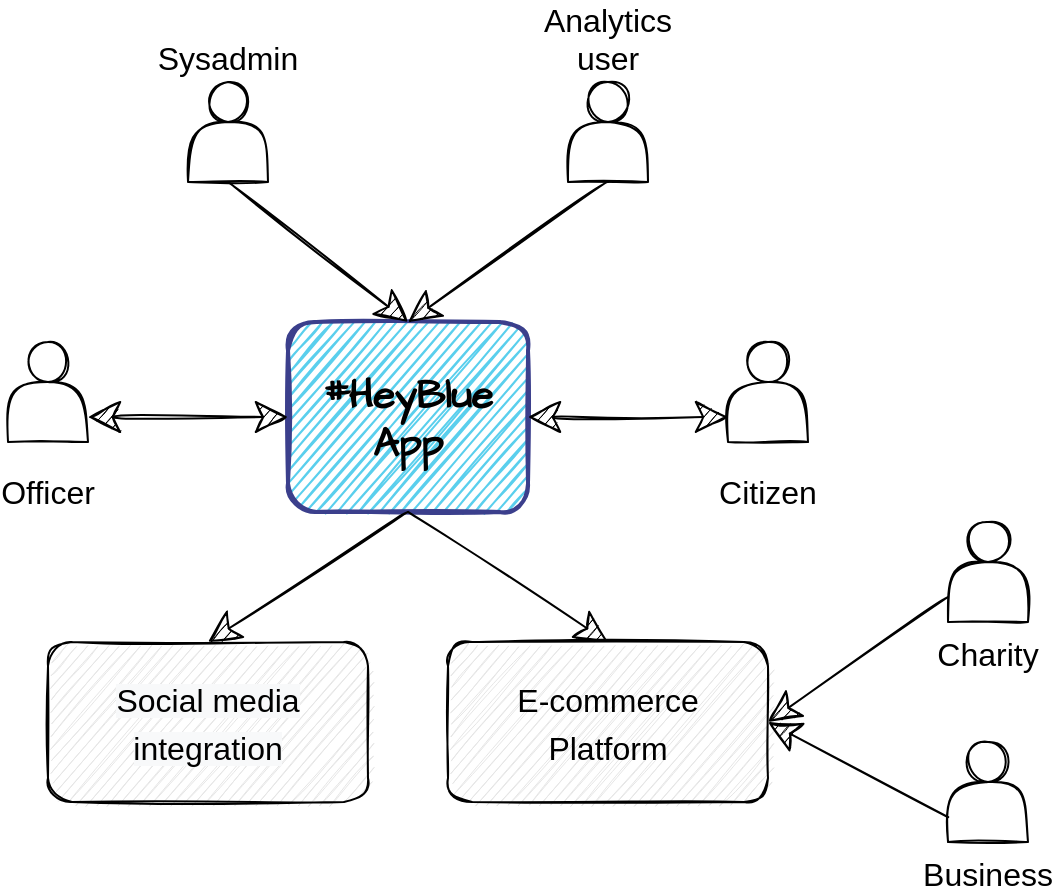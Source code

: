 <mxfile version="20.3.0" type="device" pages="2"><diagram id="dyyTJG3tjyzLi3ZUIQ_5" name="Context &amp; Vision"><mxGraphModel dx="782" dy="539" grid="1" gridSize="10" guides="1" tooltips="1" connect="1" arrows="1" fold="1" page="1" pageScale="1" pageWidth="850" pageHeight="1100" math="0" shadow="0"><root><mxCell id="0"/><mxCell id="1" parent="0"/><mxCell id="LUbkk6yc7QXTmZgR1-s0-6" value="Charity" style="shape=actor;whiteSpace=wrap;html=1;fontSize=16;sketch=1;labelPosition=center;verticalLabelPosition=bottom;align=center;verticalAlign=top;" vertex="1" parent="1"><mxGeometry x="650" y="300" width="40" height="50" as="geometry"/></mxCell><mxCell id="LUbkk6yc7QXTmZgR1-s0-11" value="Business" style="shape=actor;whiteSpace=wrap;html=1;fontSize=16;sketch=1;labelPosition=center;verticalLabelPosition=bottom;align=center;verticalAlign=top;" vertex="1" parent="1"><mxGeometry x="650" y="410" width="40" height="50" as="geometry"/></mxCell><mxCell id="LUbkk6yc7QXTmZgR1-s0-14" value="#HeyBlue&lt;br&gt;App" style="rounded=1;whiteSpace=wrap;html=1;sketch=1;hachureGap=4;fontFamily=Architects Daughter;fontSource=https%3A%2F%2Ffonts.googleapis.com%2Fcss%3Ffamily%3DArchitects%2BDaughter;fontSize=20;fillStyle=hachure;fillColor=#5ACFED;strokeWidth=2;strokeColor=#3B3F8C;fontStyle=1;verticalAlign=middle;" vertex="1" parent="1"><mxGeometry x="320" y="200" width="120" height="95" as="geometry"/></mxCell><mxCell id="LUbkk6yc7QXTmZgR1-s0-16" value="&lt;span style=&quot;color: rgb(0, 0, 0); font-family: Helvetica; font-size: 16px; font-style: normal; font-variant-ligatures: normal; font-variant-caps: normal; font-weight: 400; letter-spacing: normal; orphans: 2; text-align: center; text-indent: 0px; text-transform: none; widows: 2; word-spacing: 0px; -webkit-text-stroke-width: 0px; background-color: rgb(248, 249, 250); text-decoration-thickness: initial; text-decoration-style: initial; text-decoration-color: initial; float: none; display: inline !important;&quot;&gt;Social media integration&lt;/span&gt;" style="rounded=1;whiteSpace=wrap;html=1;sketch=1;hachureGap=4;fontFamily=Architects Daughter;fontSource=https%3A%2F%2Ffonts.googleapis.com%2Fcss%3Ffamily%3DArchitects%2BDaughter;fontSize=20;fillColor=#E6E6E6;fillStyle=hachure;" vertex="1" parent="1"><mxGeometry x="200" y="360" width="160" height="80" as="geometry"/></mxCell><mxCell id="LUbkk6yc7QXTmZgR1-s0-17" value="&lt;span style=&quot;font-family: Helvetica; font-size: 16px;&quot;&gt;E-commerce&lt;/span&gt;&lt;br style=&quot;font-family: Helvetica; font-size: 16px;&quot;&gt;&lt;span style=&quot;font-family: Helvetica; font-size: 16px;&quot;&gt;Platform&lt;/span&gt;" style="rounded=1;whiteSpace=wrap;html=1;sketch=1;hachureGap=4;fontFamily=Architects Daughter;fontSource=https%3A%2F%2Ffonts.googleapis.com%2Fcss%3Ffamily%3DArchitects%2BDaughter;fontSize=20;shadow=0;fillStyle=hachure;fillColor=#E6E6E6;" vertex="1" parent="1"><mxGeometry x="400" y="360" width="160" height="80" as="geometry"/></mxCell><mxCell id="LUbkk6yc7QXTmZgR1-s0-22" value="" style="endArrow=classic;html=1;rounded=0;sketch=1;hachureGap=4;fontFamily=Architects Daughter;fontSource=https%3A%2F%2Ffonts.googleapis.com%2Fcss%3Ffamily%3DArchitects%2BDaughter;fontSize=16;startSize=14;endSize=14;sourcePerimeterSpacing=8;targetPerimeterSpacing=8;curved=1;exitX=0.5;exitY=1;exitDx=0;exitDy=0;entryX=0.5;entryY=0;entryDx=0;entryDy=0;" edge="1" parent="1" source="LUbkk6yc7QXTmZgR1-s0-14" target="LUbkk6yc7QXTmZgR1-s0-16"><mxGeometry width="50" height="50" relative="1" as="geometry"><mxPoint x="120" y="260" as="sourcePoint"/><mxPoint x="170" y="210" as="targetPoint"/></mxGeometry></mxCell><mxCell id="LUbkk6yc7QXTmZgR1-s0-23" value="" style="endArrow=classic;html=1;rounded=0;sketch=1;hachureGap=4;fontFamily=Architects Daughter;fontSource=https%3A%2F%2Ffonts.googleapis.com%2Fcss%3Ffamily%3DArchitects%2BDaughter;fontSize=16;startSize=14;endSize=14;sourcePerimeterSpacing=8;targetPerimeterSpacing=8;curved=1;exitX=0.5;exitY=1;exitDx=0;exitDy=0;entryX=0.5;entryY=0;entryDx=0;entryDy=0;" edge="1" parent="1" source="LUbkk6yc7QXTmZgR1-s0-14" target="LUbkk6yc7QXTmZgR1-s0-17"><mxGeometry width="50" height="50" relative="1" as="geometry"><mxPoint x="570" y="150" as="sourcePoint"/><mxPoint x="620" y="100" as="targetPoint"/></mxGeometry></mxCell><mxCell id="LUbkk6yc7QXTmZgR1-s0-24" value="Officer" style="shape=actor;whiteSpace=wrap;html=1;fontSize=16;sketch=1;labelPosition=center;verticalLabelPosition=bottom;align=center;verticalAlign=middle;" vertex="1" parent="1"><mxGeometry x="180" y="210" width="40" height="50" as="geometry"/></mxCell><mxCell id="LUbkk6yc7QXTmZgR1-s0-25" value="Citizen" style="shape=actor;whiteSpace=wrap;html=1;fontSize=16;sketch=1;labelPosition=center;verticalLabelPosition=bottom;align=center;verticalAlign=middle;" vertex="1" parent="1"><mxGeometry x="540" y="210" width="40" height="50" as="geometry"/></mxCell><mxCell id="LUbkk6yc7QXTmZgR1-s0-26" value="Sysadmin" style="shape=actor;whiteSpace=wrap;html=1;fontSize=16;sketch=1;labelPosition=center;verticalLabelPosition=top;align=center;verticalAlign=bottom;" vertex="1" parent="1"><mxGeometry x="270" y="80" width="40" height="50" as="geometry"/></mxCell><mxCell id="LUbkk6yc7QXTmZgR1-s0-27" value="Analytics user" style="shape=actor;whiteSpace=wrap;html=1;fontSize=16;sketch=1;labelPosition=center;verticalLabelPosition=top;align=center;verticalAlign=bottom;" vertex="1" parent="1"><mxGeometry x="460" y="80" width="40" height="50" as="geometry"/></mxCell><mxCell id="LUbkk6yc7QXTmZgR1-s0-29" value="" style="endArrow=classic;startArrow=classic;html=1;rounded=0;sketch=1;hachureGap=4;fontFamily=Architects Daughter;fontSource=https%3A%2F%2Ffonts.googleapis.com%2Fcss%3Ffamily%3DArchitects%2BDaughter;fontSize=16;startSize=14;endSize=14;sourcePerimeterSpacing=8;targetPerimeterSpacing=8;curved=1;entryX=0;entryY=0.5;entryDx=0;entryDy=0;exitX=1;exitY=0.75;exitDx=0;exitDy=0;" edge="1" parent="1" source="LUbkk6yc7QXTmZgR1-s0-24" target="LUbkk6yc7QXTmZgR1-s0-14"><mxGeometry width="50" height="50" relative="1" as="geometry"><mxPoint x="250" y="140" as="sourcePoint"/><mxPoint x="210" y="150" as="targetPoint"/></mxGeometry></mxCell><mxCell id="LUbkk6yc7QXTmZgR1-s0-32" value="" style="endArrow=classic;startArrow=classic;html=1;rounded=0;sketch=1;hachureGap=4;fontFamily=Architects Daughter;fontSource=https%3A%2F%2Ffonts.googleapis.com%2Fcss%3Ffamily%3DArchitects%2BDaughter;fontSize=16;startSize=14;endSize=14;sourcePerimeterSpacing=8;targetPerimeterSpacing=8;curved=1;exitX=1;exitY=0.5;exitDx=0;exitDy=0;entryX=0;entryY=0.75;entryDx=0;entryDy=0;" edge="1" parent="1" source="LUbkk6yc7QXTmZgR1-s0-14" target="LUbkk6yc7QXTmZgR1-s0-25"><mxGeometry width="50" height="50" relative="1" as="geometry"><mxPoint x="400" y="190" as="sourcePoint"/><mxPoint x="450" y="140" as="targetPoint"/></mxGeometry></mxCell><mxCell id="LUbkk6yc7QXTmZgR1-s0-37" value="" style="endArrow=classic;html=1;rounded=0;sketch=1;hachureGap=4;fontFamily=Architects Daughter;fontSource=https%3A%2F%2Ffonts.googleapis.com%2Fcss%3Ffamily%3DArchitects%2BDaughter;fontSize=16;startSize=14;endSize=14;sourcePerimeterSpacing=8;targetPerimeterSpacing=8;curved=1;exitX=0.5;exitY=1;exitDx=0;exitDy=0;entryX=0.5;entryY=0;entryDx=0;entryDy=0;" edge="1" parent="1" source="LUbkk6yc7QXTmZgR1-s0-26" target="LUbkk6yc7QXTmZgR1-s0-14"><mxGeometry width="50" height="50" relative="1" as="geometry"><mxPoint x="230" y="180" as="sourcePoint"/><mxPoint x="280" y="130" as="targetPoint"/></mxGeometry></mxCell><mxCell id="LUbkk6yc7QXTmZgR1-s0-38" value="" style="endArrow=classic;html=1;rounded=0;sketch=1;hachureGap=4;fontFamily=Architects Daughter;fontSource=https%3A%2F%2Ffonts.googleapis.com%2Fcss%3Ffamily%3DArchitects%2BDaughter;fontSize=16;startSize=14;endSize=14;sourcePerimeterSpacing=8;targetPerimeterSpacing=8;curved=1;exitX=0;exitY=0.75;exitDx=0;exitDy=0;entryX=1;entryY=0.5;entryDx=0;entryDy=0;" edge="1" parent="1" source="LUbkk6yc7QXTmZgR1-s0-6" target="LUbkk6yc7QXTmZgR1-s0-17"><mxGeometry width="50" height="50" relative="1" as="geometry"><mxPoint x="640" y="270" as="sourcePoint"/><mxPoint x="690" y="220" as="targetPoint"/></mxGeometry></mxCell><mxCell id="LUbkk6yc7QXTmZgR1-s0-40" value="" style="endArrow=classic;html=1;rounded=0;sketch=1;hachureGap=4;fontFamily=Architects Daughter;fontSource=https%3A%2F%2Ffonts.googleapis.com%2Fcss%3Ffamily%3DArchitects%2BDaughter;fontSize=16;startSize=14;endSize=14;sourcePerimeterSpacing=8;targetPerimeterSpacing=8;curved=1;entryX=0.5;entryY=0;entryDx=0;entryDy=0;exitX=0.5;exitY=1;exitDx=0;exitDy=0;" edge="1" parent="1" source="LUbkk6yc7QXTmZgR1-s0-27" target="LUbkk6yc7QXTmZgR1-s0-14"><mxGeometry width="50" height="50" relative="1" as="geometry"><mxPoint x="130" y="190" as="sourcePoint"/><mxPoint x="180" y="140" as="targetPoint"/></mxGeometry></mxCell><mxCell id="LUbkk6yc7QXTmZgR1-s0-41" value="" style="endArrow=classic;html=1;rounded=0;sketch=1;hachureGap=4;fontFamily=Architects Daughter;fontSource=https%3A%2F%2Ffonts.googleapis.com%2Fcss%3Ffamily%3DArchitects%2BDaughter;fontSize=16;startSize=14;endSize=14;sourcePerimeterSpacing=8;targetPerimeterSpacing=8;curved=1;exitX=0;exitY=0.75;exitDx=0;exitDy=0;entryX=1;entryY=0.5;entryDx=0;entryDy=0;" edge="1" parent="1" source="LUbkk6yc7QXTmZgR1-s0-11" target="LUbkk6yc7QXTmZgR1-s0-17"><mxGeometry width="50" height="50" relative="1" as="geometry"><mxPoint x="410" y="325" as="sourcePoint"/><mxPoint x="510" y="390" as="targetPoint"/></mxGeometry></mxCell></root></mxGraphModel></diagram><diagram id="kgpKYQtTHZ0yAKxKKP6v" name="sequence"><mxGraphModel dx="782" dy="539" grid="1" gridSize="10" guides="1" tooltips="1" connect="1" arrows="1" fold="1" page="1" pageScale="1" pageWidth="850" pageHeight="1100" math="0" shadow="0"><root><mxCell id="0"/><mxCell id="1" parent="0"/><mxCell id="3nuBFxr9cyL0pnOWT2aG-1" value=":Object" style="shape=umlLifeline;perimeter=lifelinePerimeter;container=1;collapsible=0;recursiveResize=0;rounded=1;shadow=0;strokeWidth=1;fillColor=#5ACFED;" parent="1" vertex="1"><mxGeometry x="120" y="80" width="100" height="300" as="geometry"/></mxCell><mxCell id="3nuBFxr9cyL0pnOWT2aG-2" value="" style="points=[];perimeter=orthogonalPerimeter;rounded=1;shadow=0;strokeWidth=1;" parent="3nuBFxr9cyL0pnOWT2aG-1" vertex="1"><mxGeometry x="45" y="70" width="10" height="190" as="geometry"/></mxCell><mxCell id="3nuBFxr9cyL0pnOWT2aG-3" value="dispatch" style="verticalAlign=bottom;startArrow=oval;endArrow=block;startSize=8;shadow=0;strokeWidth=1;" parent="3nuBFxr9cyL0pnOWT2aG-1" target="3nuBFxr9cyL0pnOWT2aG-2" edge="1"><mxGeometry relative="1" as="geometry"><mxPoint x="-15" y="70" as="sourcePoint"/></mxGeometry></mxCell><mxCell id="3nuBFxr9cyL0pnOWT2aG-4" value="" style="points=[];perimeter=orthogonalPerimeter;rounded=1;shadow=0;strokeWidth=1;" parent="3nuBFxr9cyL0pnOWT2aG-1" vertex="1"><mxGeometry x="50" y="120" width="10" height="80" as="geometry"/></mxCell><mxCell id="3nuBFxr9cyL0pnOWT2aG-5" value=":Object" style="shape=umlLifeline;perimeter=lifelinePerimeter;container=1;collapsible=0;recursiveResize=0;rounded=1;shadow=0;strokeWidth=1;fillColor=#D5D5D5;" parent="1" vertex="1"><mxGeometry x="300" y="80" width="100" height="300" as="geometry"/></mxCell><mxCell id="3nuBFxr9cyL0pnOWT2aG-6" value="" style="points=[];perimeter=orthogonalPerimeter;rounded=1;shadow=0;strokeWidth=1;" parent="3nuBFxr9cyL0pnOWT2aG-5" vertex="1"><mxGeometry x="45" y="80" width="10" height="160" as="geometry"/></mxCell><mxCell id="3nuBFxr9cyL0pnOWT2aG-7" value="return" style="verticalAlign=bottom;endArrow=open;dashed=1;endSize=8;exitX=0;exitY=0.95;shadow=0;strokeWidth=1;" parent="1" source="3nuBFxr9cyL0pnOWT2aG-6" target="3nuBFxr9cyL0pnOWT2aG-2" edge="1"><mxGeometry relative="1" as="geometry"><mxPoint x="275" y="236" as="targetPoint"/></mxGeometry></mxCell><mxCell id="3nuBFxr9cyL0pnOWT2aG-8" value="dispatch" style="verticalAlign=bottom;endArrow=block;entryX=0;entryY=0;shadow=0;strokeWidth=1;" parent="1" source="3nuBFxr9cyL0pnOWT2aG-2" target="3nuBFxr9cyL0pnOWT2aG-6" edge="1"><mxGeometry relative="1" as="geometry"><mxPoint x="275" y="160" as="sourcePoint"/></mxGeometry></mxCell><mxCell id="3nuBFxr9cyL0pnOWT2aG-9" value="callback" style="verticalAlign=bottom;endArrow=block;entryX=1;entryY=0;shadow=0;strokeWidth=1;" parent="1" source="3nuBFxr9cyL0pnOWT2aG-6" target="3nuBFxr9cyL0pnOWT2aG-4" edge="1"><mxGeometry relative="1" as="geometry"><mxPoint x="240" y="200" as="sourcePoint"/></mxGeometry></mxCell><mxCell id="3nuBFxr9cyL0pnOWT2aG-10" value="return" style="verticalAlign=bottom;endArrow=open;dashed=1;endSize=8;exitX=1;exitY=0.95;shadow=0;strokeWidth=1;" parent="1" source="3nuBFxr9cyL0pnOWT2aG-4" target="3nuBFxr9cyL0pnOWT2aG-6" edge="1"><mxGeometry relative="1" as="geometry"><mxPoint x="240" y="257" as="targetPoint"/></mxGeometry></mxCell><mxCell id="NL-BuNURhQnadBlf5H9T-1" value="Actor" style="shape=umlActor;verticalLabelPosition=bottom;verticalAlign=top;html=1;rounded=1;shadow=0;hachureGap=4;fillStyle=hachure;strokeColor=#33001A;strokeWidth=2;fontFamily=Helvetica;fontSize=12;fillColor=#5ACFED;sketch=0;" vertex="1" parent="1"><mxGeometry x="40" y="80" width="30" height="60" as="geometry"/></mxCell></root></mxGraphModel></diagram></mxfile>